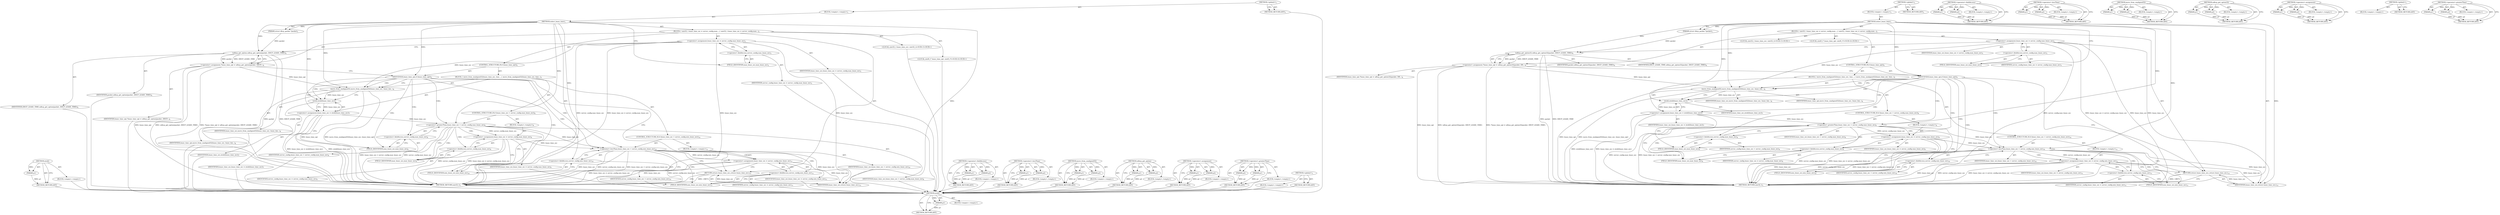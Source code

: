 digraph "&lt;operator&gt;.greaterThan" {
vulnerable_100 [label=<(METHOD,ntohl)>];
vulnerable_101 [label=<(PARAM,p1)>];
vulnerable_102 [label=<(BLOCK,&lt;empty&gt;,&lt;empty&gt;)>];
vulnerable_103 [label=<(METHOD_RETURN,ANY)>];
vulnerable_6 [label=<(METHOD,&lt;global&gt;)<SUB>1</SUB>>];
vulnerable_7 [label=<(BLOCK,&lt;empty&gt;,&lt;empty&gt;)<SUB>1</SUB>>];
vulnerable_8 [label=<(METHOD,select_lease_time)<SUB>1</SUB>>];
vulnerable_9 [label=<(PARAM,struct dhcp_packet *packet)<SUB>1</SUB>>];
vulnerable_10 [label=<(BLOCK,{
 	uint32_t lease_time_sec = server_config.max...,{
 	uint32_t lease_time_sec = server_config.max...)<SUB>2</SUB>>];
vulnerable_11 [label="<(LOCAL,uint32_t lease_time_sec: uint32_t)<SUB>3</SUB>>"];
vulnerable_12 [label=<(&lt;operator&gt;.assignment,lease_time_sec = server_config.max_lease_sec)<SUB>3</SUB>>];
vulnerable_13 [label=<(IDENTIFIER,lease_time_sec,lease_time_sec = server_config.max_lease_sec)<SUB>3</SUB>>];
vulnerable_14 [label=<(&lt;operator&gt;.fieldAccess,server_config.max_lease_sec)<SUB>3</SUB>>];
vulnerable_15 [label=<(IDENTIFIER,server_config,lease_time_sec = server_config.max_lease_sec)<SUB>3</SUB>>];
vulnerable_16 [label=<(FIELD_IDENTIFIER,max_lease_sec,max_lease_sec)<SUB>3</SUB>>];
vulnerable_17 [label="<(LOCAL,uint8_t* lease_time_opt: uint8_t*)<SUB>4</SUB>>"];
vulnerable_18 [label=<(&lt;operator&gt;.assignment,*lease_time_opt = udhcp_get_option(packet, DHCP...)<SUB>4</SUB>>];
vulnerable_19 [label=<(IDENTIFIER,lease_time_opt,*lease_time_opt = udhcp_get_option(packet, DHCP...)<SUB>4</SUB>>];
vulnerable_20 [label=<(udhcp_get_option,udhcp_get_option(packet, DHCP_LEASE_TIME))<SUB>4</SUB>>];
vulnerable_21 [label=<(IDENTIFIER,packet,udhcp_get_option(packet, DHCP_LEASE_TIME))<SUB>4</SUB>>];
vulnerable_22 [label=<(IDENTIFIER,DHCP_LEASE_TIME,udhcp_get_option(packet, DHCP_LEASE_TIME))<SUB>4</SUB>>];
vulnerable_23 [label=<(CONTROL_STRUCTURE,IF,if (lease_time_opt))<SUB>5</SUB>>];
vulnerable_24 [label=<(IDENTIFIER,lease_time_opt,if (lease_time_opt))<SUB>5</SUB>>];
vulnerable_25 [label=<(BLOCK,{
 		move_from_unaligned32(lease_time_sec, leas...,{
 		move_from_unaligned32(lease_time_sec, leas...)<SUB>5</SUB>>];
vulnerable_26 [label=<(move_from_unaligned32,move_from_unaligned32(lease_time_sec, lease_tim...)<SUB>6</SUB>>];
vulnerable_27 [label=<(IDENTIFIER,lease_time_sec,move_from_unaligned32(lease_time_sec, lease_tim...)<SUB>6</SUB>>];
vulnerable_28 [label=<(IDENTIFIER,lease_time_opt,move_from_unaligned32(lease_time_sec, lease_tim...)<SUB>6</SUB>>];
vulnerable_29 [label=<(&lt;operator&gt;.assignment,lease_time_sec = ntohl(lease_time_sec))<SUB>7</SUB>>];
vulnerable_30 [label=<(IDENTIFIER,lease_time_sec,lease_time_sec = ntohl(lease_time_sec))<SUB>7</SUB>>];
vulnerable_31 [label=<(ntohl,ntohl(lease_time_sec))<SUB>7</SUB>>];
vulnerable_32 [label=<(IDENTIFIER,lease_time_sec,ntohl(lease_time_sec))<SUB>7</SUB>>];
vulnerable_33 [label=<(CONTROL_STRUCTURE,IF,if (lease_time_sec &gt; server_config.max_lease_sec))<SUB>8</SUB>>];
vulnerable_34 [label=<(&lt;operator&gt;.greaterThan,lease_time_sec &gt; server_config.max_lease_sec)<SUB>8</SUB>>];
vulnerable_35 [label=<(IDENTIFIER,lease_time_sec,lease_time_sec &gt; server_config.max_lease_sec)<SUB>8</SUB>>];
vulnerable_36 [label=<(&lt;operator&gt;.fieldAccess,server_config.max_lease_sec)<SUB>8</SUB>>];
vulnerable_37 [label=<(IDENTIFIER,server_config,lease_time_sec &gt; server_config.max_lease_sec)<SUB>8</SUB>>];
vulnerable_38 [label=<(FIELD_IDENTIFIER,max_lease_sec,max_lease_sec)<SUB>8</SUB>>];
vulnerable_39 [label=<(BLOCK,&lt;empty&gt;,&lt;empty&gt;)<SUB>9</SUB>>];
vulnerable_40 [label=<(&lt;operator&gt;.assignment,lease_time_sec = server_config.max_lease_sec)<SUB>9</SUB>>];
vulnerable_41 [label=<(IDENTIFIER,lease_time_sec,lease_time_sec = server_config.max_lease_sec)<SUB>9</SUB>>];
vulnerable_42 [label=<(&lt;operator&gt;.fieldAccess,server_config.max_lease_sec)<SUB>9</SUB>>];
vulnerable_43 [label=<(IDENTIFIER,server_config,lease_time_sec = server_config.max_lease_sec)<SUB>9</SUB>>];
vulnerable_44 [label=<(FIELD_IDENTIFIER,max_lease_sec,max_lease_sec)<SUB>9</SUB>>];
vulnerable_45 [label=<(CONTROL_STRUCTURE,IF,if (lease_time_sec &lt; server_config.min_lease_sec))<SUB>10</SUB>>];
vulnerable_46 [label=<(&lt;operator&gt;.lessThan,lease_time_sec &lt; server_config.min_lease_sec)<SUB>10</SUB>>];
vulnerable_47 [label=<(IDENTIFIER,lease_time_sec,lease_time_sec &lt; server_config.min_lease_sec)<SUB>10</SUB>>];
vulnerable_48 [label=<(&lt;operator&gt;.fieldAccess,server_config.min_lease_sec)<SUB>10</SUB>>];
vulnerable_49 [label=<(IDENTIFIER,server_config,lease_time_sec &lt; server_config.min_lease_sec)<SUB>10</SUB>>];
vulnerable_50 [label=<(FIELD_IDENTIFIER,min_lease_sec,min_lease_sec)<SUB>10</SUB>>];
vulnerable_51 [label=<(BLOCK,&lt;empty&gt;,&lt;empty&gt;)<SUB>11</SUB>>];
vulnerable_52 [label=<(&lt;operator&gt;.assignment,lease_time_sec = server_config.min_lease_sec)<SUB>11</SUB>>];
vulnerable_53 [label=<(IDENTIFIER,lease_time_sec,lease_time_sec = server_config.min_lease_sec)<SUB>11</SUB>>];
vulnerable_54 [label=<(&lt;operator&gt;.fieldAccess,server_config.min_lease_sec)<SUB>11</SUB>>];
vulnerable_55 [label=<(IDENTIFIER,server_config,lease_time_sec = server_config.min_lease_sec)<SUB>11</SUB>>];
vulnerable_56 [label=<(FIELD_IDENTIFIER,min_lease_sec,min_lease_sec)<SUB>11</SUB>>];
vulnerable_57 [label=<(RETURN,return lease_time_sec;,return lease_time_sec;)<SUB>13</SUB>>];
vulnerable_58 [label=<(IDENTIFIER,lease_time_sec,return lease_time_sec;)<SUB>13</SUB>>];
vulnerable_59 [label=<(METHOD_RETURN,uint32_t)<SUB>1</SUB>>];
vulnerable_61 [label=<(METHOD_RETURN,ANY)<SUB>1</SUB>>];
vulnerable_85 [label=<(METHOD,&lt;operator&gt;.fieldAccess)>];
vulnerable_86 [label=<(PARAM,p1)>];
vulnerable_87 [label=<(PARAM,p2)>];
vulnerable_88 [label=<(BLOCK,&lt;empty&gt;,&lt;empty&gt;)>];
vulnerable_89 [label=<(METHOD_RETURN,ANY)>];
vulnerable_109 [label=<(METHOD,&lt;operator&gt;.lessThan)>];
vulnerable_110 [label=<(PARAM,p1)>];
vulnerable_111 [label=<(PARAM,p2)>];
vulnerable_112 [label=<(BLOCK,&lt;empty&gt;,&lt;empty&gt;)>];
vulnerable_113 [label=<(METHOD_RETURN,ANY)>];
vulnerable_95 [label=<(METHOD,move_from_unaligned32)>];
vulnerable_96 [label=<(PARAM,p1)>];
vulnerable_97 [label=<(PARAM,p2)>];
vulnerable_98 [label=<(BLOCK,&lt;empty&gt;,&lt;empty&gt;)>];
vulnerable_99 [label=<(METHOD_RETURN,ANY)>];
vulnerable_90 [label=<(METHOD,udhcp_get_option)>];
vulnerable_91 [label=<(PARAM,p1)>];
vulnerable_92 [label=<(PARAM,p2)>];
vulnerable_93 [label=<(BLOCK,&lt;empty&gt;,&lt;empty&gt;)>];
vulnerable_94 [label=<(METHOD_RETURN,ANY)>];
vulnerable_80 [label=<(METHOD,&lt;operator&gt;.assignment)>];
vulnerable_81 [label=<(PARAM,p1)>];
vulnerable_82 [label=<(PARAM,p2)>];
vulnerable_83 [label=<(BLOCK,&lt;empty&gt;,&lt;empty&gt;)>];
vulnerable_84 [label=<(METHOD_RETURN,ANY)>];
vulnerable_74 [label=<(METHOD,&lt;global&gt;)<SUB>1</SUB>>];
vulnerable_75 [label=<(BLOCK,&lt;empty&gt;,&lt;empty&gt;)>];
vulnerable_76 [label=<(METHOD_RETURN,ANY)>];
vulnerable_104 [label=<(METHOD,&lt;operator&gt;.greaterThan)>];
vulnerable_105 [label=<(PARAM,p1)>];
vulnerable_106 [label=<(PARAM,p2)>];
vulnerable_107 [label=<(BLOCK,&lt;empty&gt;,&lt;empty&gt;)>];
vulnerable_108 [label=<(METHOD_RETURN,ANY)>];
fixed_100 [label=<(METHOD,ntohl)>];
fixed_101 [label=<(PARAM,p1)>];
fixed_102 [label=<(BLOCK,&lt;empty&gt;,&lt;empty&gt;)>];
fixed_103 [label=<(METHOD_RETURN,ANY)>];
fixed_6 [label=<(METHOD,&lt;global&gt;)<SUB>1</SUB>>];
fixed_7 [label=<(BLOCK,&lt;empty&gt;,&lt;empty&gt;)<SUB>1</SUB>>];
fixed_8 [label=<(METHOD,select_lease_time)<SUB>1</SUB>>];
fixed_9 [label=<(PARAM,struct dhcp_packet *packet)<SUB>1</SUB>>];
fixed_10 [label=<(BLOCK,{
 	uint32_t lease_time_sec = server_config.max...,{
 	uint32_t lease_time_sec = server_config.max...)<SUB>2</SUB>>];
fixed_11 [label="<(LOCAL,uint32_t lease_time_sec: uint32_t)<SUB>3</SUB>>"];
fixed_12 [label=<(&lt;operator&gt;.assignment,lease_time_sec = server_config.max_lease_sec)<SUB>3</SUB>>];
fixed_13 [label=<(IDENTIFIER,lease_time_sec,lease_time_sec = server_config.max_lease_sec)<SUB>3</SUB>>];
fixed_14 [label=<(&lt;operator&gt;.fieldAccess,server_config.max_lease_sec)<SUB>3</SUB>>];
fixed_15 [label=<(IDENTIFIER,server_config,lease_time_sec = server_config.max_lease_sec)<SUB>3</SUB>>];
fixed_16 [label=<(FIELD_IDENTIFIER,max_lease_sec,max_lease_sec)<SUB>3</SUB>>];
fixed_17 [label="<(LOCAL,uint8_t* lease_time_opt: uint8_t*)<SUB>4</SUB>>"];
fixed_18 [label=<(&lt;operator&gt;.assignment,*lease_time_opt = udhcp_get_option32(packet, DH...)<SUB>4</SUB>>];
fixed_19 [label=<(IDENTIFIER,lease_time_opt,*lease_time_opt = udhcp_get_option32(packet, DH...)<SUB>4</SUB>>];
fixed_20 [label=<(udhcp_get_option32,udhcp_get_option32(packet, DHCP_LEASE_TIME))<SUB>4</SUB>>];
fixed_21 [label=<(IDENTIFIER,packet,udhcp_get_option32(packet, DHCP_LEASE_TIME))<SUB>4</SUB>>];
fixed_22 [label=<(IDENTIFIER,DHCP_LEASE_TIME,udhcp_get_option32(packet, DHCP_LEASE_TIME))<SUB>4</SUB>>];
fixed_23 [label=<(CONTROL_STRUCTURE,IF,if (lease_time_opt))<SUB>5</SUB>>];
fixed_24 [label=<(IDENTIFIER,lease_time_opt,if (lease_time_opt))<SUB>5</SUB>>];
fixed_25 [label=<(BLOCK,{
 		move_from_unaligned32(lease_time_sec, leas...,{
 		move_from_unaligned32(lease_time_sec, leas...)<SUB>5</SUB>>];
fixed_26 [label=<(move_from_unaligned32,move_from_unaligned32(lease_time_sec, lease_tim...)<SUB>6</SUB>>];
fixed_27 [label=<(IDENTIFIER,lease_time_sec,move_from_unaligned32(lease_time_sec, lease_tim...)<SUB>6</SUB>>];
fixed_28 [label=<(IDENTIFIER,lease_time_opt,move_from_unaligned32(lease_time_sec, lease_tim...)<SUB>6</SUB>>];
fixed_29 [label=<(&lt;operator&gt;.assignment,lease_time_sec = ntohl(lease_time_sec))<SUB>7</SUB>>];
fixed_30 [label=<(IDENTIFIER,lease_time_sec,lease_time_sec = ntohl(lease_time_sec))<SUB>7</SUB>>];
fixed_31 [label=<(ntohl,ntohl(lease_time_sec))<SUB>7</SUB>>];
fixed_32 [label=<(IDENTIFIER,lease_time_sec,ntohl(lease_time_sec))<SUB>7</SUB>>];
fixed_33 [label=<(CONTROL_STRUCTURE,IF,if (lease_time_sec &gt; server_config.max_lease_sec))<SUB>8</SUB>>];
fixed_34 [label=<(&lt;operator&gt;.greaterThan,lease_time_sec &gt; server_config.max_lease_sec)<SUB>8</SUB>>];
fixed_35 [label=<(IDENTIFIER,lease_time_sec,lease_time_sec &gt; server_config.max_lease_sec)<SUB>8</SUB>>];
fixed_36 [label=<(&lt;operator&gt;.fieldAccess,server_config.max_lease_sec)<SUB>8</SUB>>];
fixed_37 [label=<(IDENTIFIER,server_config,lease_time_sec &gt; server_config.max_lease_sec)<SUB>8</SUB>>];
fixed_38 [label=<(FIELD_IDENTIFIER,max_lease_sec,max_lease_sec)<SUB>8</SUB>>];
fixed_39 [label=<(BLOCK,&lt;empty&gt;,&lt;empty&gt;)<SUB>9</SUB>>];
fixed_40 [label=<(&lt;operator&gt;.assignment,lease_time_sec = server_config.max_lease_sec)<SUB>9</SUB>>];
fixed_41 [label=<(IDENTIFIER,lease_time_sec,lease_time_sec = server_config.max_lease_sec)<SUB>9</SUB>>];
fixed_42 [label=<(&lt;operator&gt;.fieldAccess,server_config.max_lease_sec)<SUB>9</SUB>>];
fixed_43 [label=<(IDENTIFIER,server_config,lease_time_sec = server_config.max_lease_sec)<SUB>9</SUB>>];
fixed_44 [label=<(FIELD_IDENTIFIER,max_lease_sec,max_lease_sec)<SUB>9</SUB>>];
fixed_45 [label=<(CONTROL_STRUCTURE,IF,if (lease_time_sec &lt; server_config.min_lease_sec))<SUB>10</SUB>>];
fixed_46 [label=<(&lt;operator&gt;.lessThan,lease_time_sec &lt; server_config.min_lease_sec)<SUB>10</SUB>>];
fixed_47 [label=<(IDENTIFIER,lease_time_sec,lease_time_sec &lt; server_config.min_lease_sec)<SUB>10</SUB>>];
fixed_48 [label=<(&lt;operator&gt;.fieldAccess,server_config.min_lease_sec)<SUB>10</SUB>>];
fixed_49 [label=<(IDENTIFIER,server_config,lease_time_sec &lt; server_config.min_lease_sec)<SUB>10</SUB>>];
fixed_50 [label=<(FIELD_IDENTIFIER,min_lease_sec,min_lease_sec)<SUB>10</SUB>>];
fixed_51 [label=<(BLOCK,&lt;empty&gt;,&lt;empty&gt;)<SUB>11</SUB>>];
fixed_52 [label=<(&lt;operator&gt;.assignment,lease_time_sec = server_config.min_lease_sec)<SUB>11</SUB>>];
fixed_53 [label=<(IDENTIFIER,lease_time_sec,lease_time_sec = server_config.min_lease_sec)<SUB>11</SUB>>];
fixed_54 [label=<(&lt;operator&gt;.fieldAccess,server_config.min_lease_sec)<SUB>11</SUB>>];
fixed_55 [label=<(IDENTIFIER,server_config,lease_time_sec = server_config.min_lease_sec)<SUB>11</SUB>>];
fixed_56 [label=<(FIELD_IDENTIFIER,min_lease_sec,min_lease_sec)<SUB>11</SUB>>];
fixed_57 [label=<(RETURN,return lease_time_sec;,return lease_time_sec;)<SUB>13</SUB>>];
fixed_58 [label=<(IDENTIFIER,lease_time_sec,return lease_time_sec;)<SUB>13</SUB>>];
fixed_59 [label=<(METHOD_RETURN,uint32_t)<SUB>1</SUB>>];
fixed_61 [label=<(METHOD_RETURN,ANY)<SUB>1</SUB>>];
fixed_85 [label=<(METHOD,&lt;operator&gt;.fieldAccess)>];
fixed_86 [label=<(PARAM,p1)>];
fixed_87 [label=<(PARAM,p2)>];
fixed_88 [label=<(BLOCK,&lt;empty&gt;,&lt;empty&gt;)>];
fixed_89 [label=<(METHOD_RETURN,ANY)>];
fixed_109 [label=<(METHOD,&lt;operator&gt;.lessThan)>];
fixed_110 [label=<(PARAM,p1)>];
fixed_111 [label=<(PARAM,p2)>];
fixed_112 [label=<(BLOCK,&lt;empty&gt;,&lt;empty&gt;)>];
fixed_113 [label=<(METHOD_RETURN,ANY)>];
fixed_95 [label=<(METHOD,move_from_unaligned32)>];
fixed_96 [label=<(PARAM,p1)>];
fixed_97 [label=<(PARAM,p2)>];
fixed_98 [label=<(BLOCK,&lt;empty&gt;,&lt;empty&gt;)>];
fixed_99 [label=<(METHOD_RETURN,ANY)>];
fixed_90 [label=<(METHOD,udhcp_get_option32)>];
fixed_91 [label=<(PARAM,p1)>];
fixed_92 [label=<(PARAM,p2)>];
fixed_93 [label=<(BLOCK,&lt;empty&gt;,&lt;empty&gt;)>];
fixed_94 [label=<(METHOD_RETURN,ANY)>];
fixed_80 [label=<(METHOD,&lt;operator&gt;.assignment)>];
fixed_81 [label=<(PARAM,p1)>];
fixed_82 [label=<(PARAM,p2)>];
fixed_83 [label=<(BLOCK,&lt;empty&gt;,&lt;empty&gt;)>];
fixed_84 [label=<(METHOD_RETURN,ANY)>];
fixed_74 [label=<(METHOD,&lt;global&gt;)<SUB>1</SUB>>];
fixed_75 [label=<(BLOCK,&lt;empty&gt;,&lt;empty&gt;)>];
fixed_76 [label=<(METHOD_RETURN,ANY)>];
fixed_104 [label=<(METHOD,&lt;operator&gt;.greaterThan)>];
fixed_105 [label=<(PARAM,p1)>];
fixed_106 [label=<(PARAM,p2)>];
fixed_107 [label=<(BLOCK,&lt;empty&gt;,&lt;empty&gt;)>];
fixed_108 [label=<(METHOD_RETURN,ANY)>];
vulnerable_100 -> vulnerable_101  [key=0, label="AST: "];
vulnerable_100 -> vulnerable_101  [key=1, label="DDG: "];
vulnerable_100 -> vulnerable_102  [key=0, label="AST: "];
vulnerable_100 -> vulnerable_103  [key=0, label="AST: "];
vulnerable_100 -> vulnerable_103  [key=1, label="CFG: "];
vulnerable_101 -> vulnerable_103  [key=0, label="DDG: p1"];
vulnerable_102 -> fixed_100  [key=0];
vulnerable_103 -> fixed_100  [key=0];
vulnerable_6 -> vulnerable_7  [key=0, label="AST: "];
vulnerable_6 -> vulnerable_61  [key=0, label="AST: "];
vulnerable_6 -> vulnerable_61  [key=1, label="CFG: "];
vulnerable_7 -> vulnerable_8  [key=0, label="AST: "];
vulnerable_8 -> vulnerable_9  [key=0, label="AST: "];
vulnerable_8 -> vulnerable_9  [key=1, label="DDG: "];
vulnerable_8 -> vulnerable_10  [key=0, label="AST: "];
vulnerable_8 -> vulnerable_59  [key=0, label="AST: "];
vulnerable_8 -> vulnerable_16  [key=0, label="CFG: "];
vulnerable_8 -> vulnerable_24  [key=0, label="DDG: "];
vulnerable_8 -> vulnerable_58  [key=0, label="DDG: "];
vulnerable_8 -> vulnerable_20  [key=0, label="DDG: "];
vulnerable_8 -> vulnerable_26  [key=0, label="DDG: "];
vulnerable_8 -> vulnerable_31  [key=0, label="DDG: "];
vulnerable_8 -> vulnerable_34  [key=0, label="DDG: "];
vulnerable_8 -> vulnerable_46  [key=0, label="DDG: "];
vulnerable_9 -> vulnerable_20  [key=0, label="DDG: packet"];
vulnerable_10 -> vulnerable_11  [key=0, label="AST: "];
vulnerable_10 -> vulnerable_12  [key=0, label="AST: "];
vulnerable_10 -> vulnerable_17  [key=0, label="AST: "];
vulnerable_10 -> vulnerable_18  [key=0, label="AST: "];
vulnerable_10 -> vulnerable_23  [key=0, label="AST: "];
vulnerable_10 -> vulnerable_57  [key=0, label="AST: "];
vulnerable_11 -> fixed_100  [key=0];
vulnerable_12 -> vulnerable_13  [key=0, label="AST: "];
vulnerable_12 -> vulnerable_14  [key=0, label="AST: "];
vulnerable_12 -> vulnerable_20  [key=0, label="CFG: "];
vulnerable_12 -> vulnerable_59  [key=0, label="DDG: lease_time_sec"];
vulnerable_12 -> vulnerable_59  [key=1, label="DDG: server_config.max_lease_sec"];
vulnerable_12 -> vulnerable_59  [key=2, label="DDG: lease_time_sec = server_config.max_lease_sec"];
vulnerable_12 -> vulnerable_58  [key=0, label="DDG: lease_time_sec"];
vulnerable_12 -> vulnerable_26  [key=0, label="DDG: lease_time_sec"];
vulnerable_13 -> fixed_100  [key=0];
vulnerable_14 -> vulnerable_15  [key=0, label="AST: "];
vulnerable_14 -> vulnerable_16  [key=0, label="AST: "];
vulnerable_14 -> vulnerable_12  [key=0, label="CFG: "];
vulnerable_15 -> fixed_100  [key=0];
vulnerable_16 -> vulnerable_14  [key=0, label="CFG: "];
vulnerable_17 -> fixed_100  [key=0];
vulnerable_18 -> vulnerable_19  [key=0, label="AST: "];
vulnerable_18 -> vulnerable_20  [key=0, label="AST: "];
vulnerable_18 -> vulnerable_24  [key=0, label="CFG: "];
vulnerable_18 -> vulnerable_59  [key=0, label="DDG: lease_time_opt"];
vulnerable_18 -> vulnerable_59  [key=1, label="DDG: udhcp_get_option(packet, DHCP_LEASE_TIME)"];
vulnerable_18 -> vulnerable_59  [key=2, label="DDG: *lease_time_opt = udhcp_get_option(packet, DHCP_LEASE_TIME)"];
vulnerable_18 -> vulnerable_26  [key=0, label="DDG: lease_time_opt"];
vulnerable_19 -> fixed_100  [key=0];
vulnerable_20 -> vulnerable_21  [key=0, label="AST: "];
vulnerable_20 -> vulnerable_22  [key=0, label="AST: "];
vulnerable_20 -> vulnerable_18  [key=0, label="CFG: "];
vulnerable_20 -> vulnerable_18  [key=1, label="DDG: packet"];
vulnerable_20 -> vulnerable_18  [key=2, label="DDG: DHCP_LEASE_TIME"];
vulnerable_20 -> vulnerable_59  [key=0, label="DDG: packet"];
vulnerable_20 -> vulnerable_59  [key=1, label="DDG: DHCP_LEASE_TIME"];
vulnerable_21 -> fixed_100  [key=0];
vulnerable_22 -> fixed_100  [key=0];
vulnerable_23 -> vulnerable_24  [key=0, label="AST: "];
vulnerable_23 -> vulnerable_25  [key=0, label="AST: "];
vulnerable_24 -> vulnerable_26  [key=0, label="CFG: "];
vulnerable_24 -> vulnerable_26  [key=1, label="CDG: "];
vulnerable_24 -> vulnerable_57  [key=0, label="CFG: "];
vulnerable_24 -> vulnerable_34  [key=0, label="CDG: "];
vulnerable_24 -> vulnerable_48  [key=0, label="CDG: "];
vulnerable_24 -> vulnerable_36  [key=0, label="CDG: "];
vulnerable_24 -> vulnerable_46  [key=0, label="CDG: "];
vulnerable_24 -> vulnerable_38  [key=0, label="CDG: "];
vulnerable_24 -> vulnerable_29  [key=0, label="CDG: "];
vulnerable_24 -> vulnerable_50  [key=0, label="CDG: "];
vulnerable_24 -> vulnerable_31  [key=0, label="CDG: "];
vulnerable_25 -> vulnerable_26  [key=0, label="AST: "];
vulnerable_25 -> vulnerable_29  [key=0, label="AST: "];
vulnerable_25 -> vulnerable_33  [key=0, label="AST: "];
vulnerable_25 -> vulnerable_45  [key=0, label="AST: "];
vulnerable_26 -> vulnerable_27  [key=0, label="AST: "];
vulnerable_26 -> vulnerable_28  [key=0, label="AST: "];
vulnerable_26 -> vulnerable_31  [key=0, label="CFG: "];
vulnerable_26 -> vulnerable_31  [key=1, label="DDG: lease_time_sec"];
vulnerable_26 -> vulnerable_59  [key=0, label="DDG: lease_time_opt"];
vulnerable_26 -> vulnerable_59  [key=1, label="DDG: move_from_unaligned32(lease_time_sec, lease_time_opt)"];
vulnerable_27 -> fixed_100  [key=0];
vulnerable_28 -> fixed_100  [key=0];
vulnerable_29 -> vulnerable_30  [key=0, label="AST: "];
vulnerable_29 -> vulnerable_31  [key=0, label="AST: "];
vulnerable_29 -> vulnerable_38  [key=0, label="CFG: "];
vulnerable_29 -> vulnerable_59  [key=0, label="DDG: ntohl(lease_time_sec)"];
vulnerable_29 -> vulnerable_59  [key=1, label="DDG: lease_time_sec = ntohl(lease_time_sec)"];
vulnerable_29 -> vulnerable_34  [key=0, label="DDG: lease_time_sec"];
vulnerable_30 -> fixed_100  [key=0];
vulnerable_31 -> vulnerable_32  [key=0, label="AST: "];
vulnerable_31 -> vulnerable_29  [key=0, label="CFG: "];
vulnerable_31 -> vulnerable_29  [key=1, label="DDG: lease_time_sec"];
vulnerable_32 -> fixed_100  [key=0];
vulnerable_33 -> vulnerable_34  [key=0, label="AST: "];
vulnerable_33 -> vulnerable_39  [key=0, label="AST: "];
vulnerable_34 -> vulnerable_35  [key=0, label="AST: "];
vulnerable_34 -> vulnerable_36  [key=0, label="AST: "];
vulnerable_34 -> vulnerable_44  [key=0, label="CFG: "];
vulnerable_34 -> vulnerable_44  [key=1, label="CDG: "];
vulnerable_34 -> vulnerable_50  [key=0, label="CFG: "];
vulnerable_34 -> vulnerable_59  [key=0, label="DDG: server_config.max_lease_sec"];
vulnerable_34 -> vulnerable_59  [key=1, label="DDG: lease_time_sec &gt; server_config.max_lease_sec"];
vulnerable_34 -> vulnerable_40  [key=0, label="DDG: server_config.max_lease_sec"];
vulnerable_34 -> vulnerable_40  [key=1, label="CDG: "];
vulnerable_34 -> vulnerable_46  [key=0, label="DDG: lease_time_sec"];
vulnerable_34 -> vulnerable_42  [key=0, label="CDG: "];
vulnerable_35 -> fixed_100  [key=0];
vulnerable_36 -> vulnerable_37  [key=0, label="AST: "];
vulnerable_36 -> vulnerable_38  [key=0, label="AST: "];
vulnerable_36 -> vulnerable_34  [key=0, label="CFG: "];
vulnerable_37 -> fixed_100  [key=0];
vulnerable_38 -> vulnerable_36  [key=0, label="CFG: "];
vulnerable_39 -> vulnerable_40  [key=0, label="AST: "];
vulnerable_40 -> vulnerable_41  [key=0, label="AST: "];
vulnerable_40 -> vulnerable_42  [key=0, label="AST: "];
vulnerable_40 -> vulnerable_50  [key=0, label="CFG: "];
vulnerable_40 -> vulnerable_59  [key=0, label="DDG: server_config.max_lease_sec"];
vulnerable_40 -> vulnerable_59  [key=1, label="DDG: lease_time_sec = server_config.max_lease_sec"];
vulnerable_40 -> vulnerable_46  [key=0, label="DDG: lease_time_sec"];
vulnerable_41 -> fixed_100  [key=0];
vulnerable_42 -> vulnerable_43  [key=0, label="AST: "];
vulnerable_42 -> vulnerable_44  [key=0, label="AST: "];
vulnerable_42 -> vulnerable_40  [key=0, label="CFG: "];
vulnerable_43 -> fixed_100  [key=0];
vulnerable_44 -> vulnerable_42  [key=0, label="CFG: "];
vulnerable_45 -> vulnerable_46  [key=0, label="AST: "];
vulnerable_45 -> vulnerable_51  [key=0, label="AST: "];
vulnerable_46 -> vulnerable_47  [key=0, label="AST: "];
vulnerable_46 -> vulnerable_48  [key=0, label="AST: "];
vulnerable_46 -> vulnerable_56  [key=0, label="CFG: "];
vulnerable_46 -> vulnerable_56  [key=1, label="CDG: "];
vulnerable_46 -> vulnerable_57  [key=0, label="CFG: "];
vulnerable_46 -> vulnerable_59  [key=0, label="DDG: lease_time_sec"];
vulnerable_46 -> vulnerable_59  [key=1, label="DDG: server_config.min_lease_sec"];
vulnerable_46 -> vulnerable_59  [key=2, label="DDG: lease_time_sec &lt; server_config.min_lease_sec"];
vulnerable_46 -> vulnerable_58  [key=0, label="DDG: lease_time_sec"];
vulnerable_46 -> vulnerable_52  [key=0, label="DDG: server_config.min_lease_sec"];
vulnerable_46 -> vulnerable_52  [key=1, label="CDG: "];
vulnerable_46 -> vulnerable_54  [key=0, label="CDG: "];
vulnerable_47 -> fixed_100  [key=0];
vulnerable_48 -> vulnerable_49  [key=0, label="AST: "];
vulnerable_48 -> vulnerable_50  [key=0, label="AST: "];
vulnerable_48 -> vulnerable_46  [key=0, label="CFG: "];
vulnerable_49 -> fixed_100  [key=0];
vulnerable_50 -> vulnerable_48  [key=0, label="CFG: "];
vulnerable_51 -> vulnerable_52  [key=0, label="AST: "];
vulnerable_52 -> vulnerable_53  [key=0, label="AST: "];
vulnerable_52 -> vulnerable_54  [key=0, label="AST: "];
vulnerable_52 -> vulnerable_57  [key=0, label="CFG: "];
vulnerable_52 -> vulnerable_59  [key=0, label="DDG: lease_time_sec"];
vulnerable_52 -> vulnerable_59  [key=1, label="DDG: server_config.min_lease_sec"];
vulnerable_52 -> vulnerable_59  [key=2, label="DDG: lease_time_sec = server_config.min_lease_sec"];
vulnerable_52 -> vulnerable_58  [key=0, label="DDG: lease_time_sec"];
vulnerable_53 -> fixed_100  [key=0];
vulnerable_54 -> vulnerable_55  [key=0, label="AST: "];
vulnerable_54 -> vulnerable_56  [key=0, label="AST: "];
vulnerable_54 -> vulnerable_52  [key=0, label="CFG: "];
vulnerable_55 -> fixed_100  [key=0];
vulnerable_56 -> vulnerable_54  [key=0, label="CFG: "];
vulnerable_57 -> vulnerable_58  [key=0, label="AST: "];
vulnerable_57 -> vulnerable_59  [key=0, label="CFG: "];
vulnerable_57 -> vulnerable_59  [key=1, label="DDG: &lt;RET&gt;"];
vulnerable_58 -> vulnerable_57  [key=0, label="DDG: lease_time_sec"];
vulnerable_59 -> fixed_100  [key=0];
vulnerable_61 -> fixed_100  [key=0];
vulnerable_85 -> vulnerable_86  [key=0, label="AST: "];
vulnerable_85 -> vulnerable_86  [key=1, label="DDG: "];
vulnerable_85 -> vulnerable_88  [key=0, label="AST: "];
vulnerable_85 -> vulnerable_87  [key=0, label="AST: "];
vulnerable_85 -> vulnerable_87  [key=1, label="DDG: "];
vulnerable_85 -> vulnerable_89  [key=0, label="AST: "];
vulnerable_85 -> vulnerable_89  [key=1, label="CFG: "];
vulnerable_86 -> vulnerable_89  [key=0, label="DDG: p1"];
vulnerable_87 -> vulnerable_89  [key=0, label="DDG: p2"];
vulnerable_88 -> fixed_100  [key=0];
vulnerable_89 -> fixed_100  [key=0];
vulnerable_109 -> vulnerable_110  [key=0, label="AST: "];
vulnerable_109 -> vulnerable_110  [key=1, label="DDG: "];
vulnerable_109 -> vulnerable_112  [key=0, label="AST: "];
vulnerable_109 -> vulnerable_111  [key=0, label="AST: "];
vulnerable_109 -> vulnerable_111  [key=1, label="DDG: "];
vulnerable_109 -> vulnerable_113  [key=0, label="AST: "];
vulnerable_109 -> vulnerable_113  [key=1, label="CFG: "];
vulnerable_110 -> vulnerable_113  [key=0, label="DDG: p1"];
vulnerable_111 -> vulnerable_113  [key=0, label="DDG: p2"];
vulnerable_112 -> fixed_100  [key=0];
vulnerable_113 -> fixed_100  [key=0];
vulnerable_95 -> vulnerable_96  [key=0, label="AST: "];
vulnerable_95 -> vulnerable_96  [key=1, label="DDG: "];
vulnerable_95 -> vulnerable_98  [key=0, label="AST: "];
vulnerable_95 -> vulnerable_97  [key=0, label="AST: "];
vulnerable_95 -> vulnerable_97  [key=1, label="DDG: "];
vulnerable_95 -> vulnerable_99  [key=0, label="AST: "];
vulnerable_95 -> vulnerable_99  [key=1, label="CFG: "];
vulnerable_96 -> vulnerable_99  [key=0, label="DDG: p1"];
vulnerable_97 -> vulnerable_99  [key=0, label="DDG: p2"];
vulnerable_98 -> fixed_100  [key=0];
vulnerable_99 -> fixed_100  [key=0];
vulnerable_90 -> vulnerable_91  [key=0, label="AST: "];
vulnerable_90 -> vulnerable_91  [key=1, label="DDG: "];
vulnerable_90 -> vulnerable_93  [key=0, label="AST: "];
vulnerable_90 -> vulnerable_92  [key=0, label="AST: "];
vulnerable_90 -> vulnerable_92  [key=1, label="DDG: "];
vulnerable_90 -> vulnerable_94  [key=0, label="AST: "];
vulnerable_90 -> vulnerable_94  [key=1, label="CFG: "];
vulnerable_91 -> vulnerable_94  [key=0, label="DDG: p1"];
vulnerable_92 -> vulnerable_94  [key=0, label="DDG: p2"];
vulnerable_93 -> fixed_100  [key=0];
vulnerable_94 -> fixed_100  [key=0];
vulnerable_80 -> vulnerable_81  [key=0, label="AST: "];
vulnerable_80 -> vulnerable_81  [key=1, label="DDG: "];
vulnerable_80 -> vulnerable_83  [key=0, label="AST: "];
vulnerable_80 -> vulnerable_82  [key=0, label="AST: "];
vulnerable_80 -> vulnerable_82  [key=1, label="DDG: "];
vulnerable_80 -> vulnerable_84  [key=0, label="AST: "];
vulnerable_80 -> vulnerable_84  [key=1, label="CFG: "];
vulnerable_81 -> vulnerable_84  [key=0, label="DDG: p1"];
vulnerable_82 -> vulnerable_84  [key=0, label="DDG: p2"];
vulnerable_83 -> fixed_100  [key=0];
vulnerable_84 -> fixed_100  [key=0];
vulnerable_74 -> vulnerable_75  [key=0, label="AST: "];
vulnerable_74 -> vulnerable_76  [key=0, label="AST: "];
vulnerable_74 -> vulnerable_76  [key=1, label="CFG: "];
vulnerable_75 -> fixed_100  [key=0];
vulnerable_76 -> fixed_100  [key=0];
vulnerable_104 -> vulnerable_105  [key=0, label="AST: "];
vulnerable_104 -> vulnerable_105  [key=1, label="DDG: "];
vulnerable_104 -> vulnerable_107  [key=0, label="AST: "];
vulnerable_104 -> vulnerable_106  [key=0, label="AST: "];
vulnerable_104 -> vulnerable_106  [key=1, label="DDG: "];
vulnerable_104 -> vulnerable_108  [key=0, label="AST: "];
vulnerable_104 -> vulnerable_108  [key=1, label="CFG: "];
vulnerable_105 -> vulnerable_108  [key=0, label="DDG: p1"];
vulnerable_106 -> vulnerable_108  [key=0, label="DDG: p2"];
vulnerable_107 -> fixed_100  [key=0];
vulnerable_108 -> fixed_100  [key=0];
fixed_100 -> fixed_101  [key=0, label="AST: "];
fixed_100 -> fixed_101  [key=1, label="DDG: "];
fixed_100 -> fixed_102  [key=0, label="AST: "];
fixed_100 -> fixed_103  [key=0, label="AST: "];
fixed_100 -> fixed_103  [key=1, label="CFG: "];
fixed_101 -> fixed_103  [key=0, label="DDG: p1"];
fixed_6 -> fixed_7  [key=0, label="AST: "];
fixed_6 -> fixed_61  [key=0, label="AST: "];
fixed_6 -> fixed_61  [key=1, label="CFG: "];
fixed_7 -> fixed_8  [key=0, label="AST: "];
fixed_8 -> fixed_9  [key=0, label="AST: "];
fixed_8 -> fixed_9  [key=1, label="DDG: "];
fixed_8 -> fixed_10  [key=0, label="AST: "];
fixed_8 -> fixed_59  [key=0, label="AST: "];
fixed_8 -> fixed_16  [key=0, label="CFG: "];
fixed_8 -> fixed_24  [key=0, label="DDG: "];
fixed_8 -> fixed_58  [key=0, label="DDG: "];
fixed_8 -> fixed_20  [key=0, label="DDG: "];
fixed_8 -> fixed_26  [key=0, label="DDG: "];
fixed_8 -> fixed_31  [key=0, label="DDG: "];
fixed_8 -> fixed_34  [key=0, label="DDG: "];
fixed_8 -> fixed_46  [key=0, label="DDG: "];
fixed_9 -> fixed_20  [key=0, label="DDG: packet"];
fixed_10 -> fixed_11  [key=0, label="AST: "];
fixed_10 -> fixed_12  [key=0, label="AST: "];
fixed_10 -> fixed_17  [key=0, label="AST: "];
fixed_10 -> fixed_18  [key=0, label="AST: "];
fixed_10 -> fixed_23  [key=0, label="AST: "];
fixed_10 -> fixed_57  [key=0, label="AST: "];
fixed_12 -> fixed_13  [key=0, label="AST: "];
fixed_12 -> fixed_14  [key=0, label="AST: "];
fixed_12 -> fixed_20  [key=0, label="CFG: "];
fixed_12 -> fixed_59  [key=0, label="DDG: lease_time_sec"];
fixed_12 -> fixed_59  [key=1, label="DDG: server_config.max_lease_sec"];
fixed_12 -> fixed_59  [key=2, label="DDG: lease_time_sec = server_config.max_lease_sec"];
fixed_12 -> fixed_58  [key=0, label="DDG: lease_time_sec"];
fixed_12 -> fixed_26  [key=0, label="DDG: lease_time_sec"];
fixed_14 -> fixed_15  [key=0, label="AST: "];
fixed_14 -> fixed_16  [key=0, label="AST: "];
fixed_14 -> fixed_12  [key=0, label="CFG: "];
fixed_16 -> fixed_14  [key=0, label="CFG: "];
fixed_18 -> fixed_19  [key=0, label="AST: "];
fixed_18 -> fixed_20  [key=0, label="AST: "];
fixed_18 -> fixed_24  [key=0, label="CFG: "];
fixed_18 -> fixed_59  [key=0, label="DDG: lease_time_opt"];
fixed_18 -> fixed_59  [key=1, label="DDG: udhcp_get_option32(packet, DHCP_LEASE_TIME)"];
fixed_18 -> fixed_59  [key=2, label="DDG: *lease_time_opt = udhcp_get_option32(packet, DHCP_LEASE_TIME)"];
fixed_18 -> fixed_26  [key=0, label="DDG: lease_time_opt"];
fixed_20 -> fixed_21  [key=0, label="AST: "];
fixed_20 -> fixed_22  [key=0, label="AST: "];
fixed_20 -> fixed_18  [key=0, label="CFG: "];
fixed_20 -> fixed_18  [key=1, label="DDG: packet"];
fixed_20 -> fixed_18  [key=2, label="DDG: DHCP_LEASE_TIME"];
fixed_20 -> fixed_59  [key=0, label="DDG: packet"];
fixed_20 -> fixed_59  [key=1, label="DDG: DHCP_LEASE_TIME"];
fixed_23 -> fixed_24  [key=0, label="AST: "];
fixed_23 -> fixed_25  [key=0, label="AST: "];
fixed_24 -> fixed_26  [key=0, label="CFG: "];
fixed_24 -> fixed_26  [key=1, label="CDG: "];
fixed_24 -> fixed_57  [key=0, label="CFG: "];
fixed_24 -> fixed_34  [key=0, label="CDG: "];
fixed_24 -> fixed_48  [key=0, label="CDG: "];
fixed_24 -> fixed_36  [key=0, label="CDG: "];
fixed_24 -> fixed_46  [key=0, label="CDG: "];
fixed_24 -> fixed_38  [key=0, label="CDG: "];
fixed_24 -> fixed_29  [key=0, label="CDG: "];
fixed_24 -> fixed_50  [key=0, label="CDG: "];
fixed_24 -> fixed_31  [key=0, label="CDG: "];
fixed_25 -> fixed_26  [key=0, label="AST: "];
fixed_25 -> fixed_29  [key=0, label="AST: "];
fixed_25 -> fixed_33  [key=0, label="AST: "];
fixed_25 -> fixed_45  [key=0, label="AST: "];
fixed_26 -> fixed_27  [key=0, label="AST: "];
fixed_26 -> fixed_28  [key=0, label="AST: "];
fixed_26 -> fixed_31  [key=0, label="CFG: "];
fixed_26 -> fixed_31  [key=1, label="DDG: lease_time_sec"];
fixed_26 -> fixed_59  [key=0, label="DDG: lease_time_opt"];
fixed_26 -> fixed_59  [key=1, label="DDG: move_from_unaligned32(lease_time_sec, lease_time_opt)"];
fixed_29 -> fixed_30  [key=0, label="AST: "];
fixed_29 -> fixed_31  [key=0, label="AST: "];
fixed_29 -> fixed_38  [key=0, label="CFG: "];
fixed_29 -> fixed_59  [key=0, label="DDG: ntohl(lease_time_sec)"];
fixed_29 -> fixed_59  [key=1, label="DDG: lease_time_sec = ntohl(lease_time_sec)"];
fixed_29 -> fixed_34  [key=0, label="DDG: lease_time_sec"];
fixed_31 -> fixed_32  [key=0, label="AST: "];
fixed_31 -> fixed_29  [key=0, label="CFG: "];
fixed_31 -> fixed_29  [key=1, label="DDG: lease_time_sec"];
fixed_33 -> fixed_34  [key=0, label="AST: "];
fixed_33 -> fixed_39  [key=0, label="AST: "];
fixed_34 -> fixed_35  [key=0, label="AST: "];
fixed_34 -> fixed_36  [key=0, label="AST: "];
fixed_34 -> fixed_44  [key=0, label="CFG: "];
fixed_34 -> fixed_44  [key=1, label="CDG: "];
fixed_34 -> fixed_50  [key=0, label="CFG: "];
fixed_34 -> fixed_59  [key=0, label="DDG: server_config.max_lease_sec"];
fixed_34 -> fixed_59  [key=1, label="DDG: lease_time_sec &gt; server_config.max_lease_sec"];
fixed_34 -> fixed_40  [key=0, label="DDG: server_config.max_lease_sec"];
fixed_34 -> fixed_40  [key=1, label="CDG: "];
fixed_34 -> fixed_46  [key=0, label="DDG: lease_time_sec"];
fixed_34 -> fixed_42  [key=0, label="CDG: "];
fixed_36 -> fixed_37  [key=0, label="AST: "];
fixed_36 -> fixed_38  [key=0, label="AST: "];
fixed_36 -> fixed_34  [key=0, label="CFG: "];
fixed_38 -> fixed_36  [key=0, label="CFG: "];
fixed_39 -> fixed_40  [key=0, label="AST: "];
fixed_40 -> fixed_41  [key=0, label="AST: "];
fixed_40 -> fixed_42  [key=0, label="AST: "];
fixed_40 -> fixed_50  [key=0, label="CFG: "];
fixed_40 -> fixed_59  [key=0, label="DDG: server_config.max_lease_sec"];
fixed_40 -> fixed_59  [key=1, label="DDG: lease_time_sec = server_config.max_lease_sec"];
fixed_40 -> fixed_46  [key=0, label="DDG: lease_time_sec"];
fixed_42 -> fixed_43  [key=0, label="AST: "];
fixed_42 -> fixed_44  [key=0, label="AST: "];
fixed_42 -> fixed_40  [key=0, label="CFG: "];
fixed_44 -> fixed_42  [key=0, label="CFG: "];
fixed_45 -> fixed_46  [key=0, label="AST: "];
fixed_45 -> fixed_51  [key=0, label="AST: "];
fixed_46 -> fixed_47  [key=0, label="AST: "];
fixed_46 -> fixed_48  [key=0, label="AST: "];
fixed_46 -> fixed_56  [key=0, label="CFG: "];
fixed_46 -> fixed_56  [key=1, label="CDG: "];
fixed_46 -> fixed_57  [key=0, label="CFG: "];
fixed_46 -> fixed_59  [key=0, label="DDG: lease_time_sec"];
fixed_46 -> fixed_59  [key=1, label="DDG: server_config.min_lease_sec"];
fixed_46 -> fixed_59  [key=2, label="DDG: lease_time_sec &lt; server_config.min_lease_sec"];
fixed_46 -> fixed_58  [key=0, label="DDG: lease_time_sec"];
fixed_46 -> fixed_52  [key=0, label="DDG: server_config.min_lease_sec"];
fixed_46 -> fixed_52  [key=1, label="CDG: "];
fixed_46 -> fixed_54  [key=0, label="CDG: "];
fixed_48 -> fixed_49  [key=0, label="AST: "];
fixed_48 -> fixed_50  [key=0, label="AST: "];
fixed_48 -> fixed_46  [key=0, label="CFG: "];
fixed_50 -> fixed_48  [key=0, label="CFG: "];
fixed_51 -> fixed_52  [key=0, label="AST: "];
fixed_52 -> fixed_53  [key=0, label="AST: "];
fixed_52 -> fixed_54  [key=0, label="AST: "];
fixed_52 -> fixed_57  [key=0, label="CFG: "];
fixed_52 -> fixed_59  [key=0, label="DDG: lease_time_sec"];
fixed_52 -> fixed_59  [key=1, label="DDG: server_config.min_lease_sec"];
fixed_52 -> fixed_59  [key=2, label="DDG: lease_time_sec = server_config.min_lease_sec"];
fixed_52 -> fixed_58  [key=0, label="DDG: lease_time_sec"];
fixed_54 -> fixed_55  [key=0, label="AST: "];
fixed_54 -> fixed_56  [key=0, label="AST: "];
fixed_54 -> fixed_52  [key=0, label="CFG: "];
fixed_56 -> fixed_54  [key=0, label="CFG: "];
fixed_57 -> fixed_58  [key=0, label="AST: "];
fixed_57 -> fixed_59  [key=0, label="CFG: "];
fixed_57 -> fixed_59  [key=1, label="DDG: &lt;RET&gt;"];
fixed_58 -> fixed_57  [key=0, label="DDG: lease_time_sec"];
fixed_85 -> fixed_86  [key=0, label="AST: "];
fixed_85 -> fixed_86  [key=1, label="DDG: "];
fixed_85 -> fixed_88  [key=0, label="AST: "];
fixed_85 -> fixed_87  [key=0, label="AST: "];
fixed_85 -> fixed_87  [key=1, label="DDG: "];
fixed_85 -> fixed_89  [key=0, label="AST: "];
fixed_85 -> fixed_89  [key=1, label="CFG: "];
fixed_86 -> fixed_89  [key=0, label="DDG: p1"];
fixed_87 -> fixed_89  [key=0, label="DDG: p2"];
fixed_109 -> fixed_110  [key=0, label="AST: "];
fixed_109 -> fixed_110  [key=1, label="DDG: "];
fixed_109 -> fixed_112  [key=0, label="AST: "];
fixed_109 -> fixed_111  [key=0, label="AST: "];
fixed_109 -> fixed_111  [key=1, label="DDG: "];
fixed_109 -> fixed_113  [key=0, label="AST: "];
fixed_109 -> fixed_113  [key=1, label="CFG: "];
fixed_110 -> fixed_113  [key=0, label="DDG: p1"];
fixed_111 -> fixed_113  [key=0, label="DDG: p2"];
fixed_95 -> fixed_96  [key=0, label="AST: "];
fixed_95 -> fixed_96  [key=1, label="DDG: "];
fixed_95 -> fixed_98  [key=0, label="AST: "];
fixed_95 -> fixed_97  [key=0, label="AST: "];
fixed_95 -> fixed_97  [key=1, label="DDG: "];
fixed_95 -> fixed_99  [key=0, label="AST: "];
fixed_95 -> fixed_99  [key=1, label="CFG: "];
fixed_96 -> fixed_99  [key=0, label="DDG: p1"];
fixed_97 -> fixed_99  [key=0, label="DDG: p2"];
fixed_90 -> fixed_91  [key=0, label="AST: "];
fixed_90 -> fixed_91  [key=1, label="DDG: "];
fixed_90 -> fixed_93  [key=0, label="AST: "];
fixed_90 -> fixed_92  [key=0, label="AST: "];
fixed_90 -> fixed_92  [key=1, label="DDG: "];
fixed_90 -> fixed_94  [key=0, label="AST: "];
fixed_90 -> fixed_94  [key=1, label="CFG: "];
fixed_91 -> fixed_94  [key=0, label="DDG: p1"];
fixed_92 -> fixed_94  [key=0, label="DDG: p2"];
fixed_80 -> fixed_81  [key=0, label="AST: "];
fixed_80 -> fixed_81  [key=1, label="DDG: "];
fixed_80 -> fixed_83  [key=0, label="AST: "];
fixed_80 -> fixed_82  [key=0, label="AST: "];
fixed_80 -> fixed_82  [key=1, label="DDG: "];
fixed_80 -> fixed_84  [key=0, label="AST: "];
fixed_80 -> fixed_84  [key=1, label="CFG: "];
fixed_81 -> fixed_84  [key=0, label="DDG: p1"];
fixed_82 -> fixed_84  [key=0, label="DDG: p2"];
fixed_74 -> fixed_75  [key=0, label="AST: "];
fixed_74 -> fixed_76  [key=0, label="AST: "];
fixed_74 -> fixed_76  [key=1, label="CFG: "];
fixed_104 -> fixed_105  [key=0, label="AST: "];
fixed_104 -> fixed_105  [key=1, label="DDG: "];
fixed_104 -> fixed_107  [key=0, label="AST: "];
fixed_104 -> fixed_106  [key=0, label="AST: "];
fixed_104 -> fixed_106  [key=1, label="DDG: "];
fixed_104 -> fixed_108  [key=0, label="AST: "];
fixed_104 -> fixed_108  [key=1, label="CFG: "];
fixed_105 -> fixed_108  [key=0, label="DDG: p1"];
fixed_106 -> fixed_108  [key=0, label="DDG: p2"];
}
